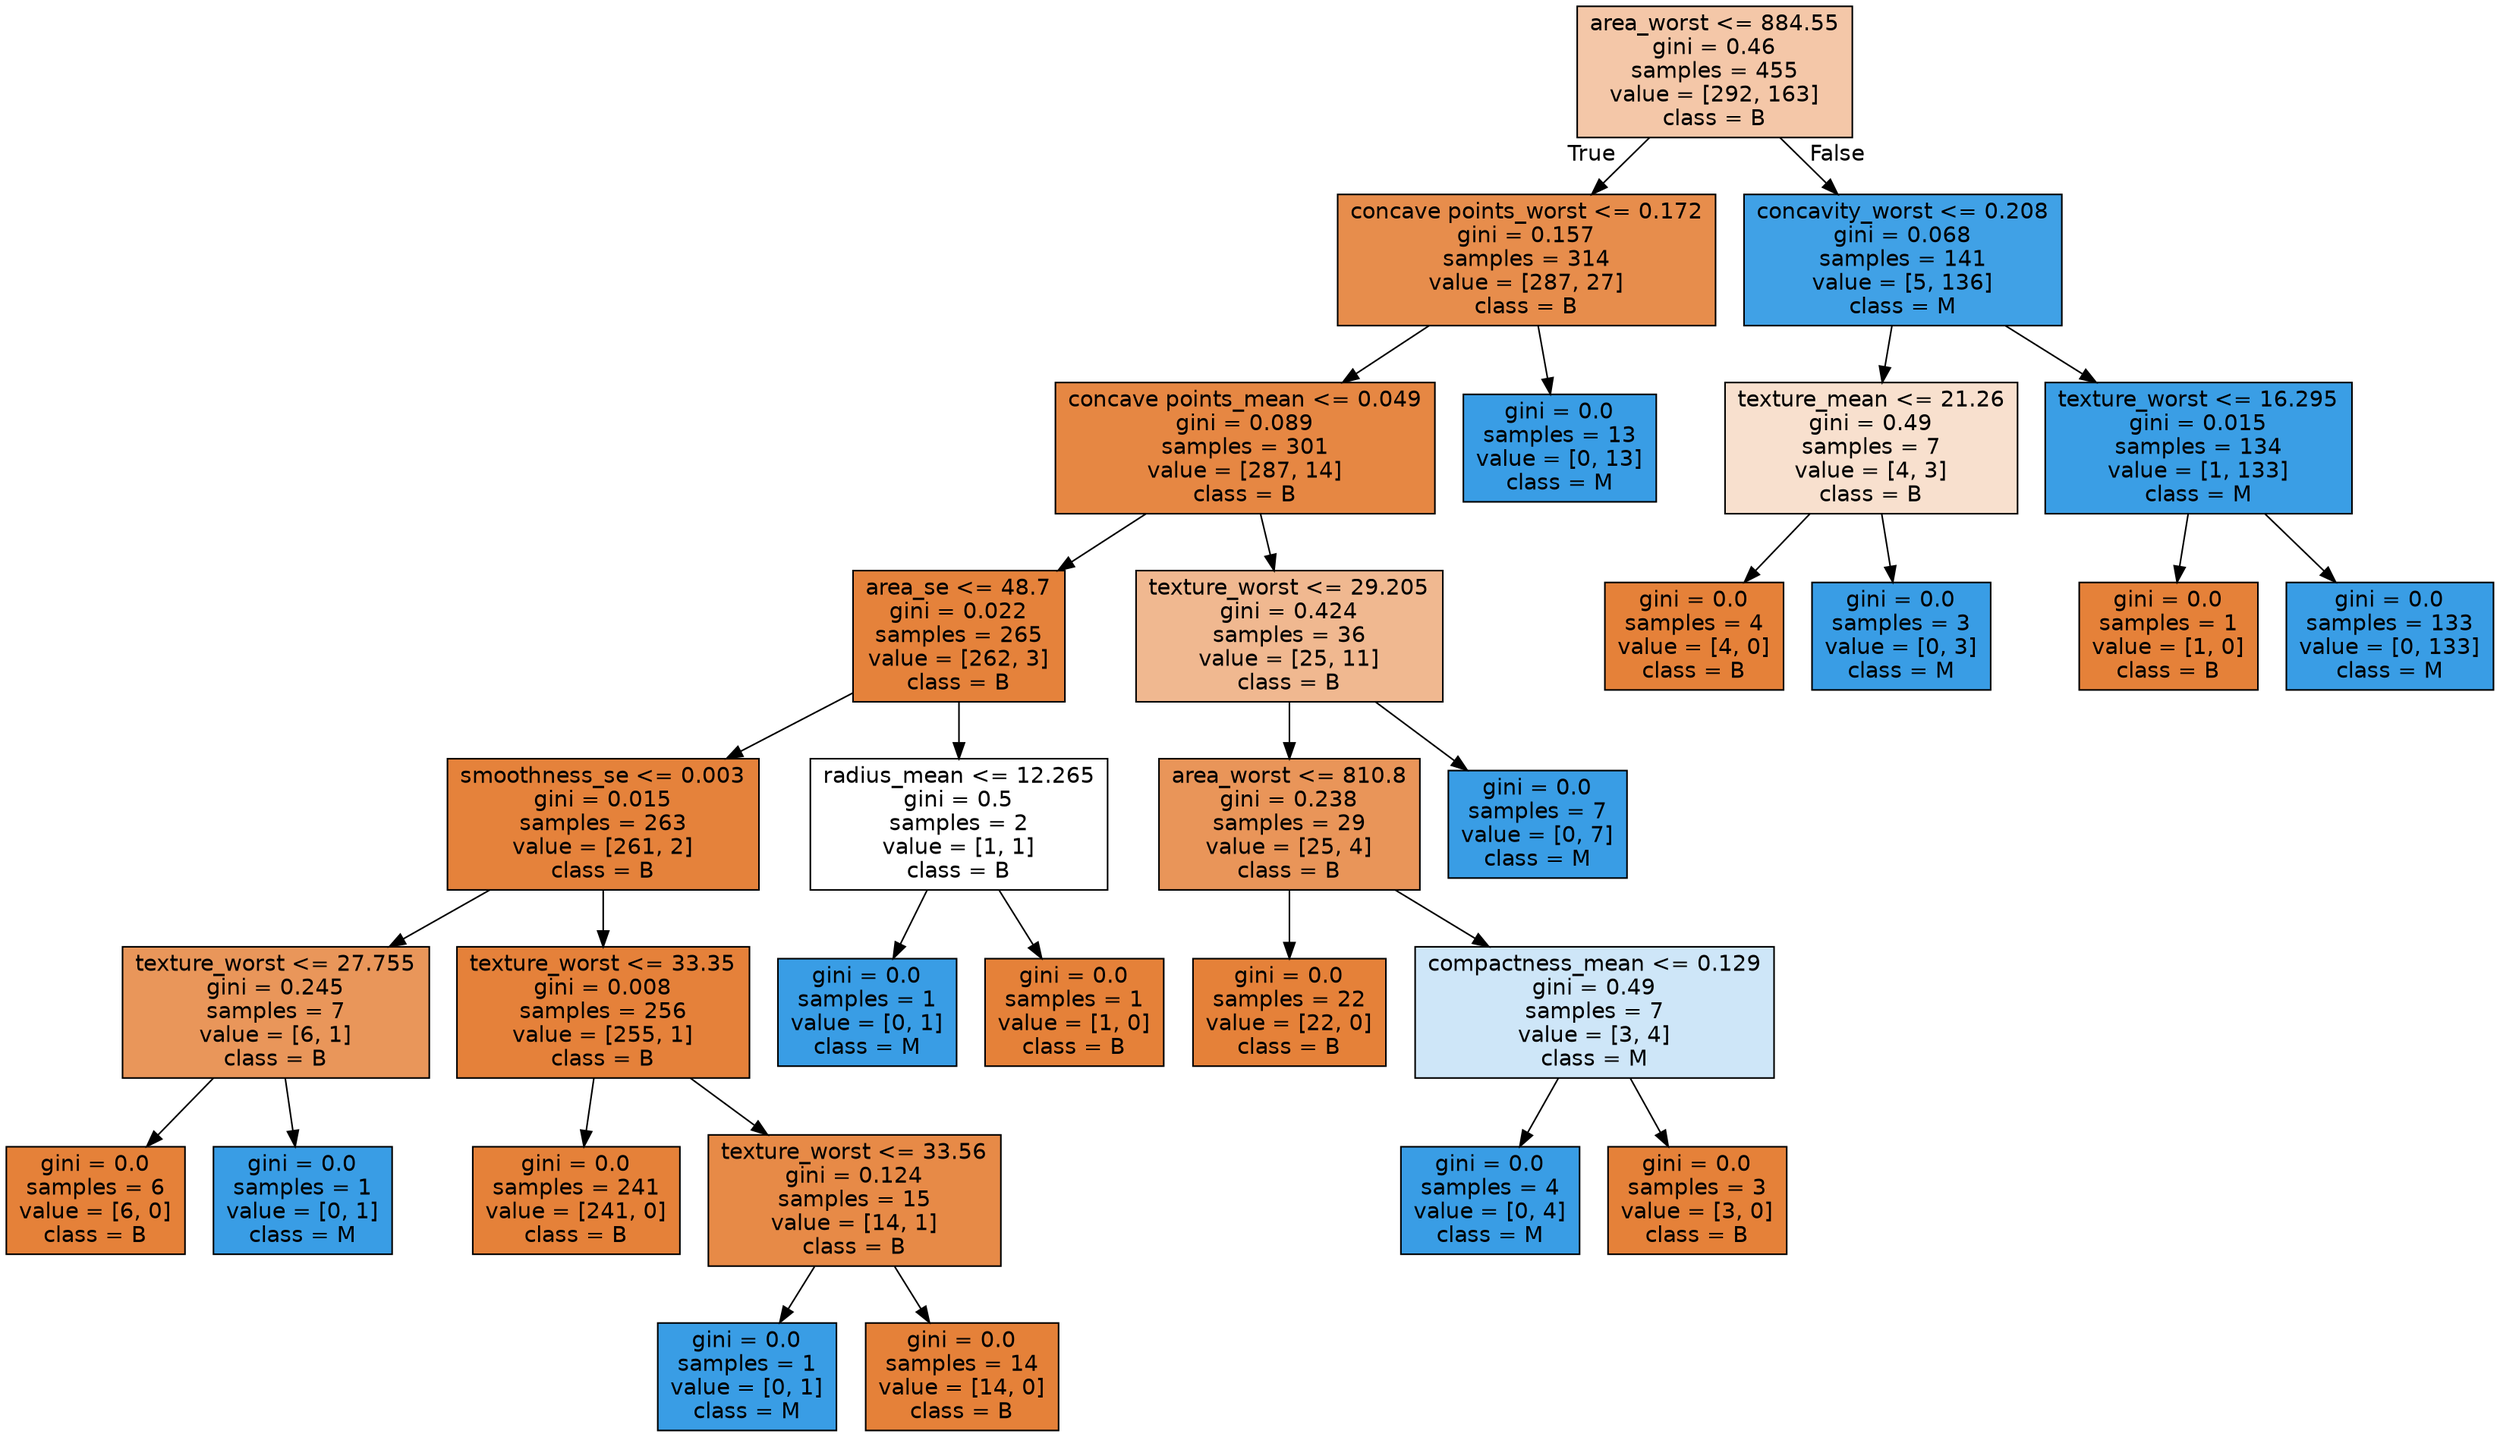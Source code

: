 digraph Tree {
node [shape=box, style="filled", color="black", fontname="helvetica"] ;
edge [fontname="helvetica"] ;
0 [label="area_worst <= 884.55\ngini = 0.46\nsamples = 455\nvalue = [292, 163]\nclass = B", fillcolor="#f4c7a8"] ;
1 [label="concave points_worst <= 0.172\ngini = 0.157\nsamples = 314\nvalue = [287, 27]\nclass = B", fillcolor="#e78d4c"] ;
0 -> 1 [labeldistance=2.5, labelangle=45, headlabel="True"] ;
2 [label="concave points_mean <= 0.049\ngini = 0.089\nsamples = 301\nvalue = [287, 14]\nclass = B", fillcolor="#e68743"] ;
1 -> 2 ;
3 [label="area_se <= 48.7\ngini = 0.022\nsamples = 265\nvalue = [262, 3]\nclass = B", fillcolor="#e5823b"] ;
2 -> 3 ;
4 [label="smoothness_se <= 0.003\ngini = 0.015\nsamples = 263\nvalue = [261, 2]\nclass = B", fillcolor="#e5823b"] ;
3 -> 4 ;
5 [label="texture_worst <= 27.755\ngini = 0.245\nsamples = 7\nvalue = [6, 1]\nclass = B", fillcolor="#e9965a"] ;
4 -> 5 ;
6 [label="gini = 0.0\nsamples = 6\nvalue = [6, 0]\nclass = B", fillcolor="#e58139"] ;
5 -> 6 ;
7 [label="gini = 0.0\nsamples = 1\nvalue = [0, 1]\nclass = M", fillcolor="#399de5"] ;
5 -> 7 ;
8 [label="texture_worst <= 33.35\ngini = 0.008\nsamples = 256\nvalue = [255, 1]\nclass = B", fillcolor="#e5813a"] ;
4 -> 8 ;
9 [label="gini = 0.0\nsamples = 241\nvalue = [241, 0]\nclass = B", fillcolor="#e58139"] ;
8 -> 9 ;
10 [label="texture_worst <= 33.56\ngini = 0.124\nsamples = 15\nvalue = [14, 1]\nclass = B", fillcolor="#e78a47"] ;
8 -> 10 ;
11 [label="gini = 0.0\nsamples = 1\nvalue = [0, 1]\nclass = M", fillcolor="#399de5"] ;
10 -> 11 ;
12 [label="gini = 0.0\nsamples = 14\nvalue = [14, 0]\nclass = B", fillcolor="#e58139"] ;
10 -> 12 ;
13 [label="radius_mean <= 12.265\ngini = 0.5\nsamples = 2\nvalue = [1, 1]\nclass = B", fillcolor="#ffffff"] ;
3 -> 13 ;
14 [label="gini = 0.0\nsamples = 1\nvalue = [0, 1]\nclass = M", fillcolor="#399de5"] ;
13 -> 14 ;
15 [label="gini = 0.0\nsamples = 1\nvalue = [1, 0]\nclass = B", fillcolor="#e58139"] ;
13 -> 15 ;
16 [label="texture_worst <= 29.205\ngini = 0.424\nsamples = 36\nvalue = [25, 11]\nclass = B", fillcolor="#f0b890"] ;
2 -> 16 ;
17 [label="area_worst <= 810.8\ngini = 0.238\nsamples = 29\nvalue = [25, 4]\nclass = B", fillcolor="#e99559"] ;
16 -> 17 ;
18 [label="gini = 0.0\nsamples = 22\nvalue = [22, 0]\nclass = B", fillcolor="#e58139"] ;
17 -> 18 ;
19 [label="compactness_mean <= 0.129\ngini = 0.49\nsamples = 7\nvalue = [3, 4]\nclass = M", fillcolor="#cee6f8"] ;
17 -> 19 ;
20 [label="gini = 0.0\nsamples = 4\nvalue = [0, 4]\nclass = M", fillcolor="#399de5"] ;
19 -> 20 ;
21 [label="gini = 0.0\nsamples = 3\nvalue = [3, 0]\nclass = B", fillcolor="#e58139"] ;
19 -> 21 ;
22 [label="gini = 0.0\nsamples = 7\nvalue = [0, 7]\nclass = M", fillcolor="#399de5"] ;
16 -> 22 ;
23 [label="gini = 0.0\nsamples = 13\nvalue = [0, 13]\nclass = M", fillcolor="#399de5"] ;
1 -> 23 ;
24 [label="concavity_worst <= 0.208\ngini = 0.068\nsamples = 141\nvalue = [5, 136]\nclass = M", fillcolor="#40a1e6"] ;
0 -> 24 [labeldistance=2.5, labelangle=-45, headlabel="False"] ;
25 [label="texture_mean <= 21.26\ngini = 0.49\nsamples = 7\nvalue = [4, 3]\nclass = B", fillcolor="#f8e0ce"] ;
24 -> 25 ;
26 [label="gini = 0.0\nsamples = 4\nvalue = [4, 0]\nclass = B", fillcolor="#e58139"] ;
25 -> 26 ;
27 [label="gini = 0.0\nsamples = 3\nvalue = [0, 3]\nclass = M", fillcolor="#399de5"] ;
25 -> 27 ;
28 [label="texture_worst <= 16.295\ngini = 0.015\nsamples = 134\nvalue = [1, 133]\nclass = M", fillcolor="#3a9ee5"] ;
24 -> 28 ;
29 [label="gini = 0.0\nsamples = 1\nvalue = [1, 0]\nclass = B", fillcolor="#e58139"] ;
28 -> 29 ;
30 [label="gini = 0.0\nsamples = 133\nvalue = [0, 133]\nclass = M", fillcolor="#399de5"] ;
28 -> 30 ;
}